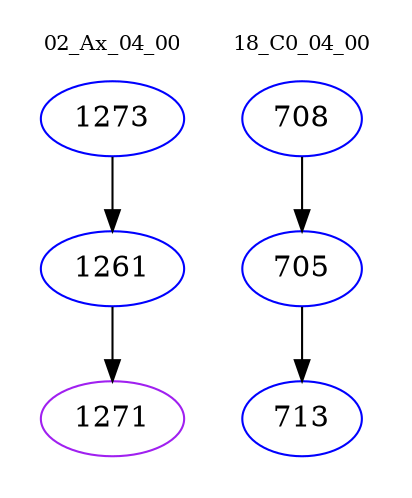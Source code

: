 digraph{
subgraph cluster_0 {
color = white
label = "02_Ax_04_00";
fontsize=10;
T0_1273 [label="1273", color="blue"]
T0_1273 -> T0_1261 [color="black"]
T0_1261 [label="1261", color="blue"]
T0_1261 -> T0_1271 [color="black"]
T0_1271 [label="1271", color="purple"]
}
subgraph cluster_1 {
color = white
label = "18_C0_04_00";
fontsize=10;
T1_708 [label="708", color="blue"]
T1_708 -> T1_705 [color="black"]
T1_705 [label="705", color="blue"]
T1_705 -> T1_713 [color="black"]
T1_713 [label="713", color="blue"]
}
}
